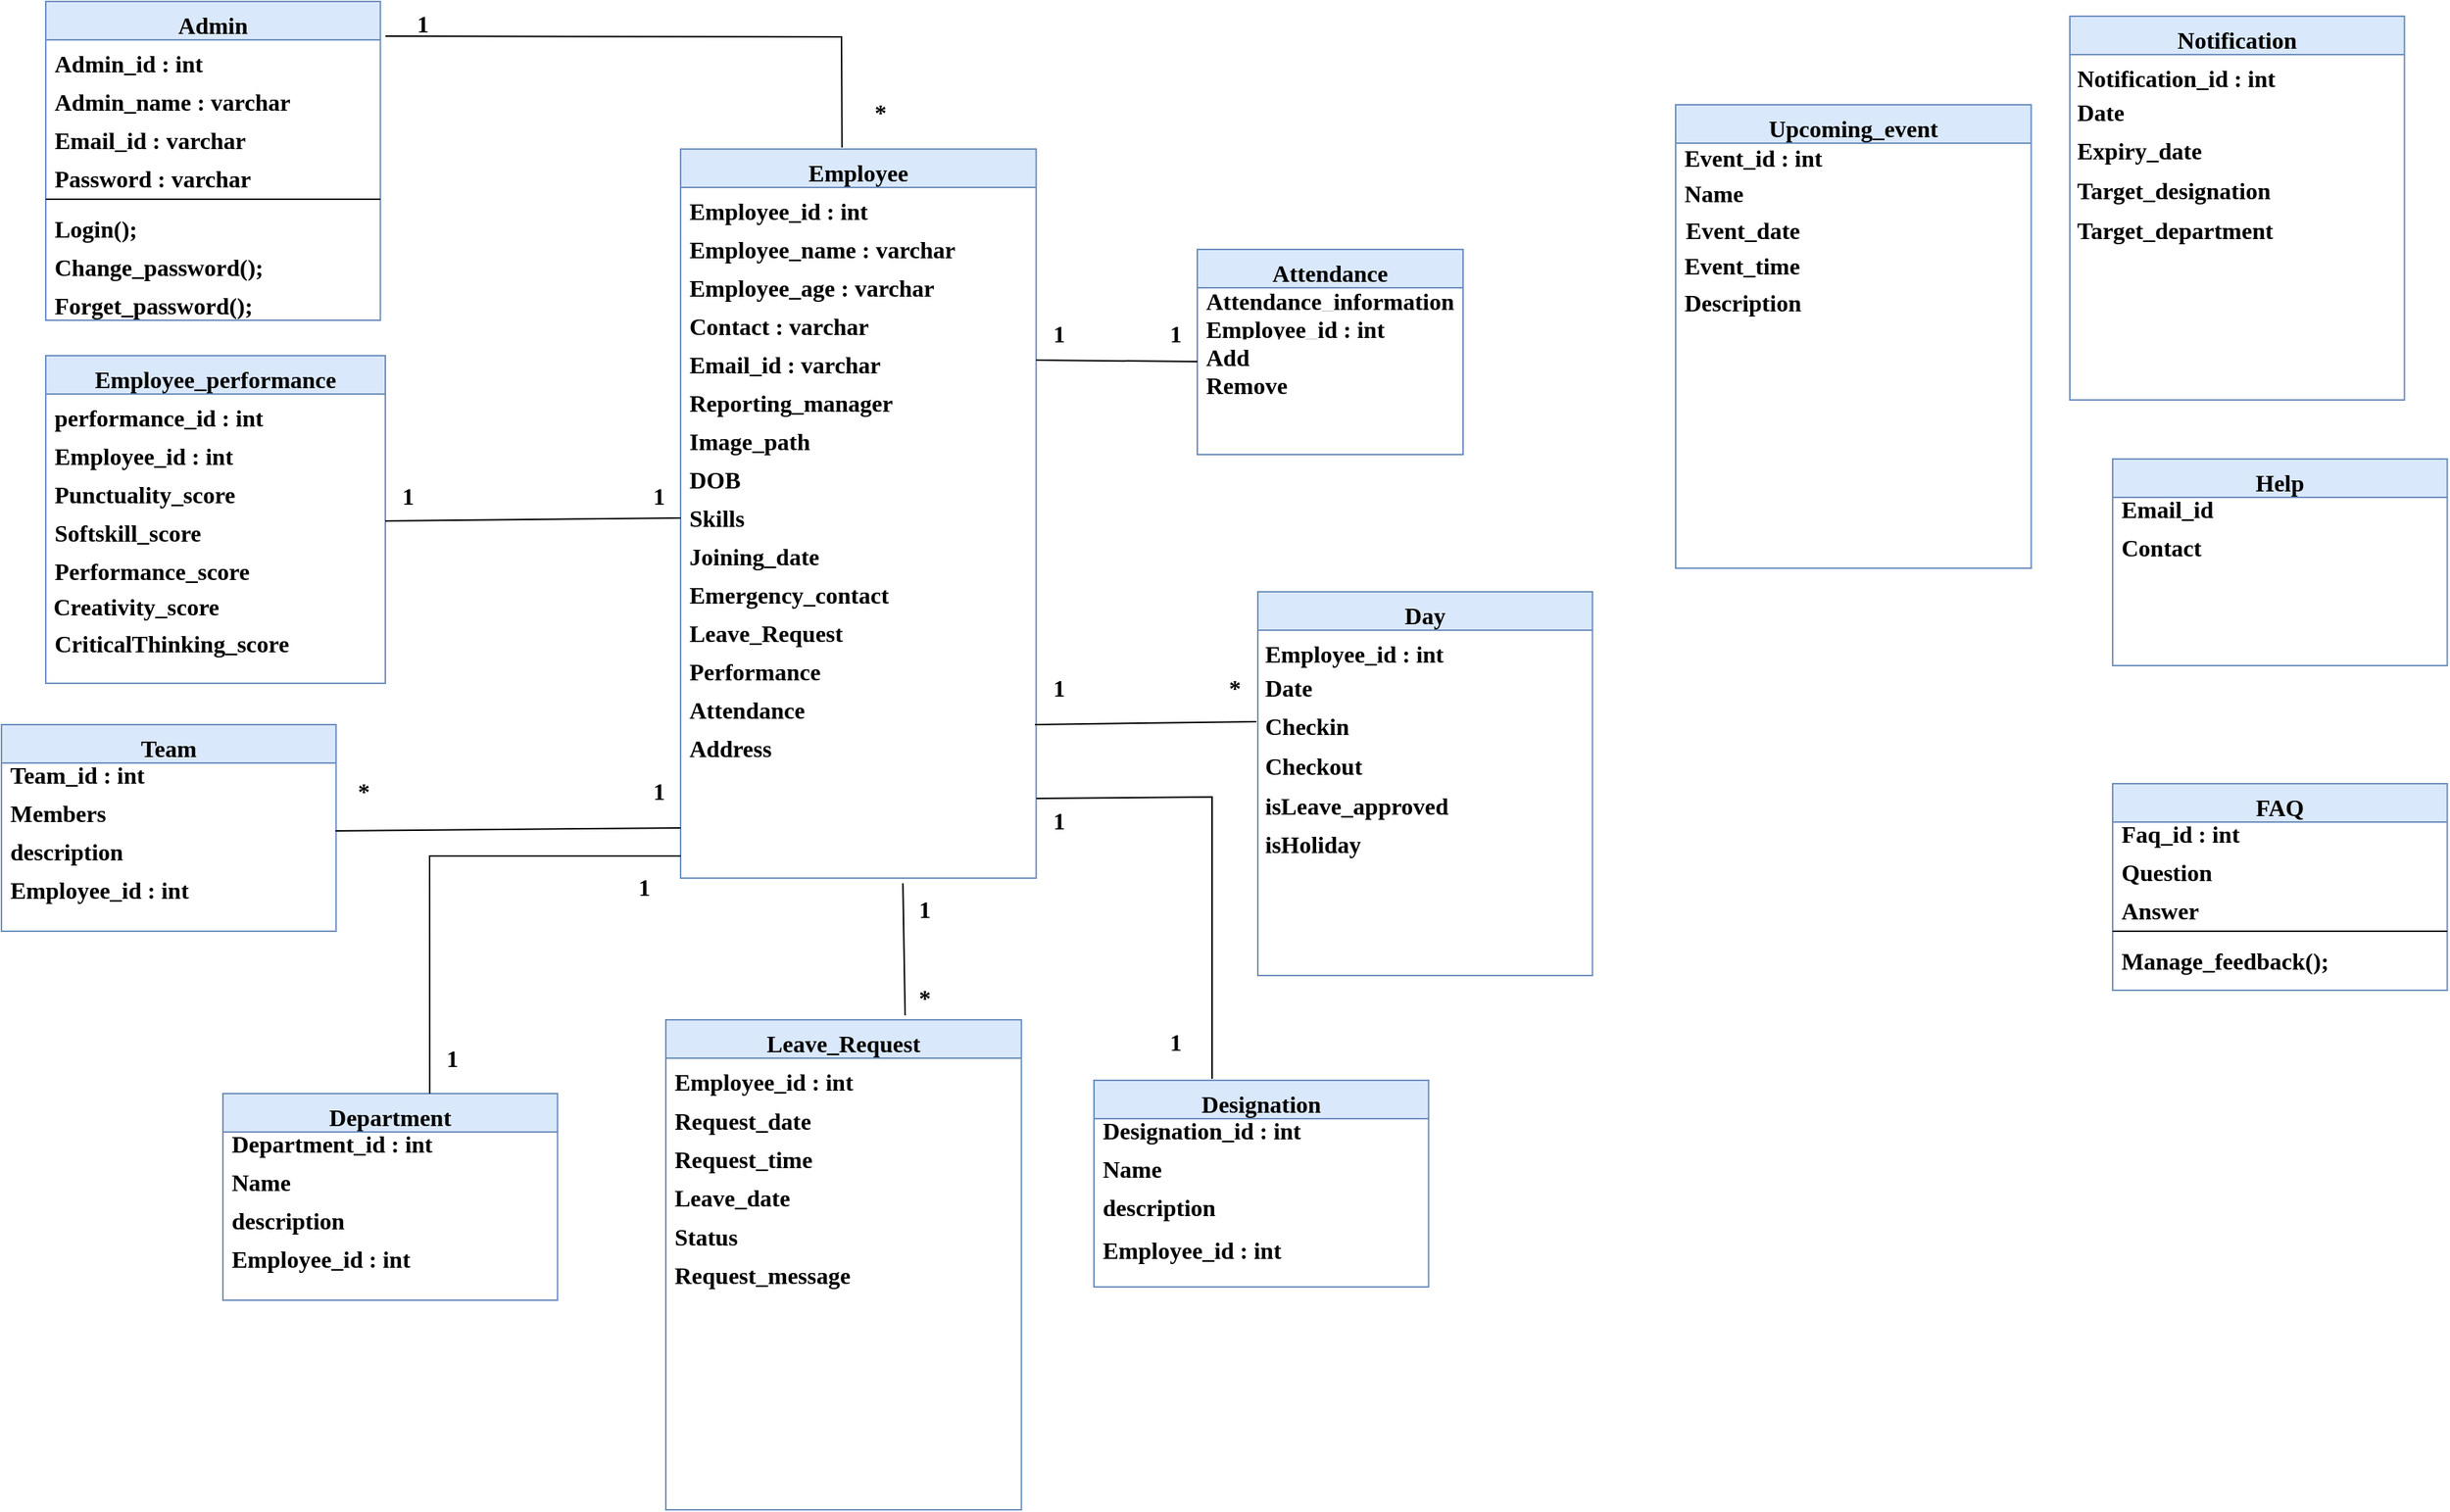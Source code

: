 <mxfile version="26.0.16">
  <diagram name="Page-1" id="6EPxanhodeDbEyQsHlKV">
    <mxGraphModel dx="743" dy="633" grid="1" gridSize="10" guides="1" tooltips="1" connect="1" arrows="1" fold="1" page="1" pageScale="1" pageWidth="850" pageHeight="1100" math="0" shadow="0">
      <root>
        <mxCell id="0" />
        <mxCell id="1" parent="0" />
        <mxCell id="t133rngRoD3qEJf_6s0R-7" value="" style="endArrow=none;html=1;rounded=0;exitX=1.015;exitY=-0.095;exitDx=0;exitDy=0;labelBackgroundColor=none;fontColor=default;fontStyle=1;fontFamily=Times New Roman;fontSize=16;exitPerimeter=0;entryX=0.454;entryY=-0.002;entryDx=0;entryDy=0;entryPerimeter=0;" edge="1" parent="1" source="t133rngRoD3qEJf_6s0R-22" target="t133rngRoD3qEJf_6s0R-9">
          <mxGeometry width="50" height="50" relative="1" as="geometry">
            <mxPoint x="1118.997" y="209.996" as="sourcePoint" />
            <mxPoint x="1400" y="70" as="targetPoint" />
            <Array as="points">
              <mxPoint x="1439" y="44" />
            </Array>
          </mxGeometry>
        </mxCell>
        <mxCell id="t133rngRoD3qEJf_6s0R-9" value="Employee" style="swimlane;fontStyle=1;align=center;verticalAlign=top;childLayout=stackLayout;horizontal=1;startSize=26;horizontalStack=0;resizeParent=1;resizeLast=0;collapsible=1;marginBottom=0;rounded=0;shadow=0;strokeWidth=1;container=0;labelBackgroundColor=none;fontFamily=Times New Roman;fontSize=16;fillColor=#dae8fc;strokeColor=#6c8ebf;" vertex="1" parent="1">
          <mxGeometry x="1329.997" y="120" width="240.833" height="494" as="geometry">
            <mxRectangle x="550" y="140" width="160" height="26" as="alternateBounds" />
          </mxGeometry>
        </mxCell>
        <mxCell id="t133rngRoD3qEJf_6s0R-52" value="Employee_id : int&#xa;&#xa;" style="text;align=left;verticalAlign=top;spacingLeft=4;spacingRight=4;overflow=hidden;rotatable=0;points=[[0,0.5],[1,0.5]];portConstraint=eastwest;container=0;labelBackgroundColor=none;fontStyle=1;fontFamily=Times New Roman;fontSize=16;" vertex="1" parent="t133rngRoD3qEJf_6s0R-9">
          <mxGeometry y="26" width="240.833" height="26" as="geometry" />
        </mxCell>
        <mxCell id="t133rngRoD3qEJf_6s0R-108" value="Employee_name : varchar" style="text;align=left;verticalAlign=top;spacingLeft=4;spacingRight=4;overflow=hidden;rotatable=0;points=[[0,0.5],[1,0.5]];portConstraint=eastwest;rounded=0;shadow=0;html=0;container=0;labelBackgroundColor=none;fontStyle=1;fontFamily=Times New Roman;fontSize=16;" vertex="1" parent="t133rngRoD3qEJf_6s0R-9">
          <mxGeometry y="52" width="240.833" height="26" as="geometry" />
        </mxCell>
        <mxCell id="t133rngRoD3qEJf_6s0R-109" value="Employee_age : varchar" style="text;align=left;verticalAlign=top;spacingLeft=4;spacingRight=4;overflow=hidden;rotatable=0;points=[[0,0.5],[1,0.5]];portConstraint=eastwest;rounded=0;shadow=0;html=0;container=0;labelBackgroundColor=none;fontStyle=1;fontFamily=Times New Roman;fontSize=16;" vertex="1" parent="t133rngRoD3qEJf_6s0R-9">
          <mxGeometry y="78" width="240.833" height="26" as="geometry" />
        </mxCell>
        <mxCell id="t133rngRoD3qEJf_6s0R-110" value="Contact : varchar" style="text;align=left;verticalAlign=top;spacingLeft=4;spacingRight=4;overflow=hidden;rotatable=0;points=[[0,0.5],[1,0.5]];portConstraint=eastwest;rounded=0;shadow=0;html=0;container=0;labelBackgroundColor=none;fontStyle=1;fontFamily=Times New Roman;fontSize=16;" vertex="1" parent="t133rngRoD3qEJf_6s0R-9">
          <mxGeometry y="104" width="240.833" height="26" as="geometry" />
        </mxCell>
        <mxCell id="t133rngRoD3qEJf_6s0R-106" value="Email_id : varchar" style="text;align=left;verticalAlign=top;spacingLeft=4;spacingRight=4;overflow=hidden;rotatable=0;points=[[0,0.5],[1,0.5]];portConstraint=eastwest;rounded=0;shadow=0;html=0;container=0;labelBackgroundColor=none;fontStyle=1;fontFamily=Times New Roman;fontSize=16;" vertex="1" parent="t133rngRoD3qEJf_6s0R-9">
          <mxGeometry y="130" width="240.833" height="26" as="geometry" />
        </mxCell>
        <mxCell id="t133rngRoD3qEJf_6s0R-114" value="Reporting_manager" style="text;align=left;verticalAlign=top;spacingLeft=4;spacingRight=4;overflow=hidden;rotatable=0;points=[[0,0.5],[1,0.5]];portConstraint=eastwest;rounded=0;shadow=0;html=0;container=0;labelBackgroundColor=none;fontStyle=1;fontFamily=Times New Roman;fontSize=16;" vertex="1" parent="t133rngRoD3qEJf_6s0R-9">
          <mxGeometry y="156" width="240.833" height="26" as="geometry" />
        </mxCell>
        <mxCell id="t133rngRoD3qEJf_6s0R-113" value="Image_path" style="text;align=left;verticalAlign=top;spacingLeft=4;spacingRight=4;overflow=hidden;rotatable=0;points=[[0,0.5],[1,0.5]];portConstraint=eastwest;rounded=0;shadow=0;html=0;container=0;labelBackgroundColor=none;fontStyle=1;fontFamily=Times New Roman;fontSize=16;" vertex="1" parent="t133rngRoD3qEJf_6s0R-9">
          <mxGeometry y="182" width="240.833" height="26" as="geometry" />
        </mxCell>
        <mxCell id="t133rngRoD3qEJf_6s0R-115" value="DOB" style="text;align=left;verticalAlign=top;spacingLeft=4;spacingRight=4;overflow=hidden;rotatable=0;points=[[0,0.5],[1,0.5]];portConstraint=eastwest;rounded=0;shadow=0;html=0;container=0;labelBackgroundColor=none;fontStyle=1;fontFamily=Times New Roman;fontSize=16;" vertex="1" parent="t133rngRoD3qEJf_6s0R-9">
          <mxGeometry y="208" width="240.833" height="26" as="geometry" />
        </mxCell>
        <mxCell id="t133rngRoD3qEJf_6s0R-118" value="Skills" style="text;align=left;verticalAlign=top;spacingLeft=4;spacingRight=4;overflow=hidden;rotatable=0;points=[[0,0.5],[1,0.5]];portConstraint=eastwest;rounded=0;shadow=0;html=0;container=0;labelBackgroundColor=none;fontStyle=1;fontFamily=Times New Roman;fontSize=16;" vertex="1" parent="t133rngRoD3qEJf_6s0R-9">
          <mxGeometry y="234" width="240.833" height="26" as="geometry" />
        </mxCell>
        <mxCell id="t133rngRoD3qEJf_6s0R-121" value="Joining_date" style="text;align=left;verticalAlign=top;spacingLeft=4;spacingRight=4;overflow=hidden;rotatable=0;points=[[0,0.5],[1,0.5]];portConstraint=eastwest;rounded=0;shadow=0;html=0;container=0;labelBackgroundColor=none;fontStyle=1;fontFamily=Times New Roman;fontSize=16;" vertex="1" parent="t133rngRoD3qEJf_6s0R-9">
          <mxGeometry y="260" width="240.833" height="26" as="geometry" />
        </mxCell>
        <mxCell id="t133rngRoD3qEJf_6s0R-120" value="Emergency_contact" style="text;align=left;verticalAlign=top;spacingLeft=4;spacingRight=4;overflow=hidden;rotatable=0;points=[[0,0.5],[1,0.5]];portConstraint=eastwest;rounded=0;shadow=0;html=0;container=0;labelBackgroundColor=none;fontStyle=1;fontFamily=Times New Roman;fontSize=16;" vertex="1" parent="t133rngRoD3qEJf_6s0R-9">
          <mxGeometry y="286" width="240.833" height="26" as="geometry" />
        </mxCell>
        <mxCell id="t133rngRoD3qEJf_6s0R-119" value="Leave_Request" style="text;align=left;verticalAlign=top;spacingLeft=4;spacingRight=4;overflow=hidden;rotatable=0;points=[[0,0.5],[1,0.5]];portConstraint=eastwest;rounded=0;shadow=0;html=0;container=0;labelBackgroundColor=none;fontStyle=1;fontFamily=Times New Roman;fontSize=16;" vertex="1" parent="t133rngRoD3qEJf_6s0R-9">
          <mxGeometry y="312" width="240.833" height="26" as="geometry" />
        </mxCell>
        <mxCell id="t133rngRoD3qEJf_6s0R-117" value="Performance" style="text;align=left;verticalAlign=top;spacingLeft=4;spacingRight=4;overflow=hidden;rotatable=0;points=[[0,0.5],[1,0.5]];portConstraint=eastwest;rounded=0;shadow=0;html=0;container=0;labelBackgroundColor=none;fontStyle=1;fontFamily=Times New Roman;fontSize=16;" vertex="1" parent="t133rngRoD3qEJf_6s0R-9">
          <mxGeometry y="338" width="240.833" height="26" as="geometry" />
        </mxCell>
        <mxCell id="t133rngRoD3qEJf_6s0R-123" value="Attendance" style="text;align=left;verticalAlign=top;spacingLeft=4;spacingRight=4;overflow=hidden;rotatable=0;points=[[0,0.5],[1,0.5]];portConstraint=eastwest;rounded=0;shadow=0;html=0;container=0;labelBackgroundColor=none;fontStyle=1;fontFamily=Times New Roman;fontSize=16;" vertex="1" parent="t133rngRoD3qEJf_6s0R-9">
          <mxGeometry y="364" width="240.833" height="26" as="geometry" />
        </mxCell>
        <mxCell id="t133rngRoD3qEJf_6s0R-124" value="Address" style="text;align=left;verticalAlign=top;spacingLeft=4;spacingRight=4;overflow=hidden;rotatable=0;points=[[0,0.5],[1,0.5]];portConstraint=eastwest;rounded=0;shadow=0;html=0;container=0;labelBackgroundColor=none;fontStyle=1;fontFamily=Times New Roman;fontSize=16;" vertex="1" parent="t133rngRoD3qEJf_6s0R-9">
          <mxGeometry y="390" width="240.833" height="26" as="geometry" />
        </mxCell>
        <mxCell id="t133rngRoD3qEJf_6s0R-63" value="" style="group" vertex="1" connectable="0" parent="1">
          <mxGeometry x="1320" y="710" width="240.83" height="332" as="geometry" />
        </mxCell>
        <mxCell id="t133rngRoD3qEJf_6s0R-64" value="Leave_Request" style="swimlane;fontStyle=1;align=center;verticalAlign=top;childLayout=stackLayout;horizontal=1;startSize=26;horizontalStack=0;resizeParent=1;resizeLast=0;collapsible=1;marginBottom=0;rounded=0;shadow=0;strokeWidth=1;labelBackgroundColor=none;fontFamily=Times New Roman;container=0;fontSize=16;fillColor=#dae8fc;strokeColor=#6c8ebf;" vertex="1" parent="t133rngRoD3qEJf_6s0R-63">
          <mxGeometry x="0.003" width="240.827" height="332" as="geometry">
            <mxRectangle x="550" y="140" width="160" height="26" as="alternateBounds" />
          </mxGeometry>
        </mxCell>
        <mxCell id="t133rngRoD3qEJf_6s0R-66" value="" style="group" vertex="1" connectable="0" parent="t133rngRoD3qEJf_6s0R-63">
          <mxGeometry y="26.158" width="240.83" height="273.648" as="geometry" />
        </mxCell>
        <mxCell id="t133rngRoD3qEJf_6s0R-67" value="Employee_id : int&#xa;&#xa;" style="text;align=left;verticalAlign=top;spacingLeft=4;spacingRight=4;overflow=hidden;rotatable=0;points=[[0,0.5],[1,0.5]];portConstraint=eastwest;labelBackgroundColor=none;fontStyle=1;fontFamily=Times New Roman;container=0;fontSize=16;" vertex="1" parent="t133rngRoD3qEJf_6s0R-66">
          <mxGeometry width="240.83" height="26.158" as="geometry" />
        </mxCell>
        <mxCell id="t133rngRoD3qEJf_6s0R-68" value="Request_date" style="text;align=left;verticalAlign=top;spacingLeft=4;spacingRight=4;overflow=hidden;rotatable=0;points=[[0,0.5],[1,0.5]];portConstraint=eastwest;rounded=0;shadow=0;html=0;labelBackgroundColor=none;fontStyle=1;fontFamily=Times New Roman;container=0;fontSize=16;" vertex="1" parent="t133rngRoD3qEJf_6s0R-66">
          <mxGeometry y="26.158" width="240.83" height="26.158" as="geometry" />
        </mxCell>
        <mxCell id="t133rngRoD3qEJf_6s0R-69" value="Request_time" style="text;align=left;verticalAlign=top;spacingLeft=4;spacingRight=4;overflow=hidden;rotatable=0;points=[[0,0.5],[1,0.5]];portConstraint=eastwest;rounded=0;shadow=0;html=0;labelBackgroundColor=none;fontStyle=1;fontFamily=Times New Roman;container=0;fontSize=16;" vertex="1" parent="t133rngRoD3qEJf_6s0R-66">
          <mxGeometry y="52.315" width="240.83" height="26.158" as="geometry" />
        </mxCell>
        <mxCell id="t133rngRoD3qEJf_6s0R-70" value="Leave_date" style="text;align=left;verticalAlign=top;spacingLeft=4;spacingRight=4;overflow=hidden;rotatable=0;points=[[0,0.5],[1,0.5]];portConstraint=eastwest;rounded=0;shadow=0;html=0;labelBackgroundColor=none;fontStyle=1;fontFamily=Times New Roman;container=0;fontSize=16;" vertex="1" parent="t133rngRoD3qEJf_6s0R-66">
          <mxGeometry y="78.473" width="240.83" height="26.158" as="geometry" />
        </mxCell>
        <mxCell id="t133rngRoD3qEJf_6s0R-71" value="Status" style="text;align=left;verticalAlign=top;spacingLeft=4;spacingRight=4;overflow=hidden;rotatable=0;points=[[0,0.5],[1,0.5]];portConstraint=eastwest;rounded=0;shadow=0;html=0;labelBackgroundColor=none;fontStyle=1;fontFamily=Times New Roman;container=0;fontSize=16;" vertex="1" parent="t133rngRoD3qEJf_6s0R-66">
          <mxGeometry y="104.63" width="240.83" height="26.158" as="geometry" />
        </mxCell>
        <mxCell id="t133rngRoD3qEJf_6s0R-73" value="Request_message" style="text;align=left;verticalAlign=top;spacingLeft=4;spacingRight=4;overflow=hidden;rotatable=0;points=[[0,0.5],[1,0.5]];portConstraint=eastwest;rounded=0;shadow=0;html=0;labelBackgroundColor=none;fontStyle=1;fontFamily=Times New Roman;container=0;fontSize=16;" vertex="1" parent="t133rngRoD3qEJf_6s0R-66">
          <mxGeometry y="130.783" width="240.83" height="26.158" as="geometry" />
        </mxCell>
        <mxCell id="t133rngRoD3qEJf_6s0R-78" value="" style="group" vertex="1" connectable="0" parent="1">
          <mxGeometry x="1680" y="188" width="180" height="139" as="geometry" />
        </mxCell>
        <mxCell id="t133rngRoD3qEJf_6s0R-79" value="Attendance" style="swimlane;fontStyle=1;align=center;verticalAlign=top;childLayout=stackLayout;horizontal=1;startSize=26;horizontalStack=0;resizeParent=1;resizeLast=0;collapsible=1;marginBottom=0;rounded=0;shadow=0;strokeWidth=1;container=0;labelBackgroundColor=none;fontFamily=Times New Roman;fontSize=16;fillColor=#dae8fc;strokeColor=#6c8ebf;" vertex="1" parent="t133rngRoD3qEJf_6s0R-78">
          <mxGeometry width="180.0" height="139" as="geometry">
            <mxRectangle x="550" y="140" width="160" height="26" as="alternateBounds" />
          </mxGeometry>
        </mxCell>
        <mxCell id="t133rngRoD3qEJf_6s0R-80" value="Attendance_information" style="text;align=left;verticalAlign=top;spacingLeft=4;spacingRight=4;overflow=hidden;rotatable=0;points=[[0,0.5],[1,0.5]];portConstraint=eastwest;container=0;labelBackgroundColor=none;fontStyle=1;fontFamily=Times New Roman;fontSize=16;" vertex="1" parent="t133rngRoD3qEJf_6s0R-78">
          <mxGeometry y="19.021" width="180.0" height="19.021" as="geometry" />
        </mxCell>
        <mxCell id="t133rngRoD3qEJf_6s0R-81" value="Employee_id : int&#xa;&#xa;" style="text;align=left;verticalAlign=top;spacingLeft=4;spacingRight=4;overflow=hidden;rotatable=0;points=[[0,0.5],[1,0.5]];portConstraint=eastwest;rounded=0;shadow=0;html=0;container=0;labelBackgroundColor=none;fontStyle=1;fontFamily=Times New Roman;fontSize=16;" vertex="1" parent="t133rngRoD3qEJf_6s0R-78">
          <mxGeometry y="38.042" width="180.0" height="19.021" as="geometry" />
        </mxCell>
        <mxCell id="t133rngRoD3qEJf_6s0R-82" value="Add" style="text;align=left;verticalAlign=top;spacingLeft=4;spacingRight=4;overflow=hidden;rotatable=0;points=[[0,0.5],[1,0.5]];portConstraint=eastwest;rounded=0;shadow=0;html=0;container=0;labelBackgroundColor=none;fontStyle=1;fontFamily=Times New Roman;fontSize=16;" vertex="1" parent="t133rngRoD3qEJf_6s0R-78">
          <mxGeometry y="57.063" width="180.0" height="19.021" as="geometry" />
        </mxCell>
        <mxCell id="t133rngRoD3qEJf_6s0R-83" value="Remove" style="text;align=left;verticalAlign=top;spacingLeft=4;spacingRight=4;overflow=hidden;rotatable=0;points=[[0,0.5],[1,0.5]];portConstraint=eastwest;rounded=0;shadow=0;html=0;container=0;labelBackgroundColor=none;fontStyle=1;fontFamily=Times New Roman;fontSize=16;" vertex="1" parent="t133rngRoD3qEJf_6s0R-78">
          <mxGeometry y="76.084" width="180.0" height="19.021" as="geometry" />
        </mxCell>
        <mxCell id="t133rngRoD3qEJf_6s0R-87" value="" style="group" vertex="1" connectable="0" parent="1">
          <mxGeometry x="870" y="510" width="236.667" height="140" as="geometry" />
        </mxCell>
        <mxCell id="t133rngRoD3qEJf_6s0R-88" value="Team" style="swimlane;fontStyle=1;align=center;verticalAlign=top;childLayout=stackLayout;horizontal=1;startSize=26;horizontalStack=0;resizeParent=1;resizeLast=0;collapsible=1;marginBottom=0;rounded=0;shadow=0;strokeWidth=1;container=0;labelBackgroundColor=none;fontFamily=Times New Roman;fontSize=16;fillColor=#dae8fc;strokeColor=#6c8ebf;" vertex="1" parent="t133rngRoD3qEJf_6s0R-87">
          <mxGeometry width="226.667" height="140" as="geometry">
            <mxRectangle x="550" y="140" width="160" height="26" as="alternateBounds" />
          </mxGeometry>
        </mxCell>
        <mxCell id="t133rngRoD3qEJf_6s0R-89" value="" style="group" vertex="1" connectable="0" parent="t133rngRoD3qEJf_6s0R-87">
          <mxGeometry y="18" width="236.667" height="112" as="geometry" />
        </mxCell>
        <mxCell id="t133rngRoD3qEJf_6s0R-90" value="Team_id : int" style="text;align=left;verticalAlign=top;spacingLeft=4;spacingRight=4;overflow=hidden;rotatable=0;points=[[0,0.5],[1,0.5]];portConstraint=eastwest;container=0;labelBackgroundColor=none;fontStyle=1;fontFamily=Times New Roman;fontSize=16;" vertex="1" parent="t133rngRoD3qEJf_6s0R-89">
          <mxGeometry width="226.667" height="26" as="geometry" />
        </mxCell>
        <mxCell id="t133rngRoD3qEJf_6s0R-91" value="" style="group" vertex="1" connectable="0" parent="t133rngRoD3qEJf_6s0R-89">
          <mxGeometry y="26" width="236.667" height="86" as="geometry" />
        </mxCell>
        <mxCell id="t133rngRoD3qEJf_6s0R-92" value="Members" style="text;align=left;verticalAlign=top;spacingLeft=4;spacingRight=4;overflow=hidden;rotatable=0;points=[[0,0.5],[1,0.5]];portConstraint=eastwest;rounded=0;shadow=0;html=0;container=0;labelBackgroundColor=none;fontStyle=1;fontFamily=Times New Roman;fontSize=16;" vertex="1" parent="t133rngRoD3qEJf_6s0R-91">
          <mxGeometry width="226.667" height="26" as="geometry" />
        </mxCell>
        <mxCell id="t133rngRoD3qEJf_6s0R-93" value="description" style="text;align=left;verticalAlign=top;spacingLeft=4;spacingRight=4;overflow=hidden;rotatable=0;points=[[0,0.5],[1,0.5]];portConstraint=eastwest;rounded=0;shadow=0;html=0;container=0;labelBackgroundColor=none;fontStyle=1;fontFamily=Times New Roman;fontSize=16;" vertex="1" parent="t133rngRoD3qEJf_6s0R-91">
          <mxGeometry y="26" width="226.667" height="26" as="geometry" />
        </mxCell>
        <mxCell id="t133rngRoD3qEJf_6s0R-203" value="Employee_id : int" style="text;align=left;verticalAlign=top;spacingLeft=4;spacingRight=4;overflow=hidden;rotatable=0;points=[[0,0.5],[1,0.5]];portConstraint=eastwest;container=0;labelBackgroundColor=none;fontStyle=1;fontFamily=Times New Roman;fontSize=16;" vertex="1" parent="t133rngRoD3qEJf_6s0R-91">
          <mxGeometry y="52" width="226.667" height="26" as="geometry" />
        </mxCell>
        <mxCell id="t133rngRoD3qEJf_6s0R-125" value="" style="group;fontStyle=1" vertex="1" connectable="0" parent="1">
          <mxGeometry x="1719.997" y="420" width="227.667" height="260" as="geometry" />
        </mxCell>
        <mxCell id="t133rngRoD3qEJf_6s0R-3" value="Day" style="swimlane;fontStyle=1;align=center;verticalAlign=top;childLayout=stackLayout;horizontal=1;startSize=26;horizontalStack=0;resizeParent=1;resizeLast=0;collapsible=1;marginBottom=0;rounded=0;shadow=0;strokeWidth=1;container=0;labelBackgroundColor=none;fontFamily=Times New Roman;fontSize=16;fillColor=#dae8fc;strokeColor=#6c8ebf;" vertex="1" parent="t133rngRoD3qEJf_6s0R-125">
          <mxGeometry x="1" width="226.667" height="260" as="geometry">
            <mxRectangle x="550" y="140" width="160" height="26" as="alternateBounds" />
          </mxGeometry>
        </mxCell>
        <mxCell id="t133rngRoD3qEJf_6s0R-30" value="Employee_id : int&#xa;&#xa;" style="text;align=left;verticalAlign=top;spacingLeft=4;spacingRight=4;overflow=hidden;rotatable=0;points=[[0,0.5],[1,0.5]];portConstraint=eastwest;container=0;labelBackgroundColor=none;fontStyle=1;fontFamily=Times New Roman;fontSize=16;" vertex="1" parent="t133rngRoD3qEJf_6s0R-125">
          <mxGeometry y="26" width="226.667" height="26" as="geometry" />
        </mxCell>
        <mxCell id="t133rngRoD3qEJf_6s0R-31" value="isHoliday" style="text;align=left;verticalAlign=top;spacingLeft=4;spacingRight=4;overflow=hidden;rotatable=0;points=[[0,0.5],[1,0.5]];portConstraint=eastwest;rounded=0;shadow=0;html=0;container=0;labelBackgroundColor=none;fontStyle=1;fontFamily=Times New Roman;fontSize=16;" vertex="1" parent="t133rngRoD3qEJf_6s0R-125">
          <mxGeometry y="155" width="226.667" height="26" as="geometry" />
        </mxCell>
        <mxCell id="t133rngRoD3qEJf_6s0R-32" value="Date" style="text;align=left;verticalAlign=top;spacingLeft=4;spacingRight=4;overflow=hidden;rotatable=0;points=[[0,0.5],[1,0.5]];portConstraint=eastwest;rounded=0;shadow=0;html=0;container=0;labelBackgroundColor=none;fontStyle=1;fontFamily=Times New Roman;fontSize=16;" vertex="1" parent="t133rngRoD3qEJf_6s0R-125">
          <mxGeometry y="49" width="226.667" height="26" as="geometry" />
        </mxCell>
        <mxCell id="t133rngRoD3qEJf_6s0R-33" value="Checkin" style="text;align=left;verticalAlign=top;spacingLeft=4;spacingRight=4;overflow=hidden;rotatable=0;points=[[0,0.5],[1,0.5]];portConstraint=eastwest;rounded=0;shadow=0;html=0;container=0;labelBackgroundColor=none;fontStyle=1;fontFamily=Times New Roman;fontSize=16;" vertex="1" parent="t133rngRoD3qEJf_6s0R-125">
          <mxGeometry y="75" width="226.667" height="26" as="geometry" />
        </mxCell>
        <mxCell id="t133rngRoD3qEJf_6s0R-34" value="isLeave_approved" style="text;align=left;verticalAlign=top;spacingLeft=4;spacingRight=4;overflow=hidden;rotatable=0;points=[[0,0.5],[1,0.5]];portConstraint=eastwest;rounded=0;shadow=0;html=0;container=0;labelBackgroundColor=none;fontStyle=1;fontFamily=Times New Roman;fontSize=16;" vertex="1" parent="t133rngRoD3qEJf_6s0R-125">
          <mxGeometry y="129" width="226.667" height="26" as="geometry" />
        </mxCell>
        <mxCell id="t133rngRoD3qEJf_6s0R-35" value="Checkout" style="text;align=left;verticalAlign=top;spacingLeft=4;spacingRight=4;overflow=hidden;rotatable=0;points=[[0,0.5],[1,0.5]];portConstraint=eastwest;rounded=0;shadow=0;html=0;container=0;labelBackgroundColor=none;fontStyle=1;fontFamily=Times New Roman;fontSize=16;" vertex="1" parent="t133rngRoD3qEJf_6s0R-125">
          <mxGeometry y="102" width="226.667" height="26" as="geometry" />
        </mxCell>
        <mxCell id="t133rngRoD3qEJf_6s0R-126" value="" style="group" vertex="1" connectable="0" parent="1">
          <mxGeometry x="2269.997" y="30" width="227.667" height="260" as="geometry" />
        </mxCell>
        <mxCell id="t133rngRoD3qEJf_6s0R-127" value="Notification" style="swimlane;fontStyle=1;align=center;verticalAlign=top;childLayout=stackLayout;horizontal=1;startSize=26;horizontalStack=0;resizeParent=1;resizeLast=0;collapsible=1;marginBottom=0;rounded=0;shadow=0;strokeWidth=1;container=0;labelBackgroundColor=none;fontFamily=Times New Roman;fontSize=16;fillColor=#dae8fc;strokeColor=#6c8ebf;" vertex="1" parent="t133rngRoD3qEJf_6s0R-126">
          <mxGeometry x="1" width="226.667" height="260" as="geometry">
            <mxRectangle x="550" y="140" width="160" height="26" as="alternateBounds" />
          </mxGeometry>
        </mxCell>
        <mxCell id="t133rngRoD3qEJf_6s0R-128" value="Notification_id : int&#xa;&#xa;" style="text;align=left;verticalAlign=top;spacingLeft=4;spacingRight=4;overflow=hidden;rotatable=0;points=[[0,0.5],[1,0.5]];portConstraint=eastwest;container=0;labelBackgroundColor=none;fontStyle=1;fontFamily=Times New Roman;fontSize=16;" vertex="1" parent="t133rngRoD3qEJf_6s0R-126">
          <mxGeometry y="26" width="226.667" height="26" as="geometry" />
        </mxCell>
        <mxCell id="t133rngRoD3qEJf_6s0R-130" value="Date" style="text;align=left;verticalAlign=top;spacingLeft=4;spacingRight=4;overflow=hidden;rotatable=0;points=[[0,0.5],[1,0.5]];portConstraint=eastwest;rounded=0;shadow=0;html=0;container=0;labelBackgroundColor=none;fontStyle=1;fontFamily=Times New Roman;fontSize=16;" vertex="1" parent="t133rngRoD3qEJf_6s0R-126">
          <mxGeometry y="49" width="226.667" height="26" as="geometry" />
        </mxCell>
        <mxCell id="t133rngRoD3qEJf_6s0R-131" value="Expiry_date" style="text;align=left;verticalAlign=top;spacingLeft=4;spacingRight=4;overflow=hidden;rotatable=0;points=[[0,0.5],[1,0.5]];portConstraint=eastwest;rounded=0;shadow=0;html=0;container=0;labelBackgroundColor=none;fontStyle=1;fontFamily=Times New Roman;fontSize=16;" vertex="1" parent="t133rngRoD3qEJf_6s0R-126">
          <mxGeometry y="75" width="226.667" height="26" as="geometry" />
        </mxCell>
        <mxCell id="t133rngRoD3qEJf_6s0R-132" value="Target_department" style="text;align=left;verticalAlign=top;spacingLeft=4;spacingRight=4;overflow=hidden;rotatable=0;points=[[0,0.5],[1,0.5]];portConstraint=eastwest;rounded=0;shadow=0;html=0;container=0;labelBackgroundColor=none;fontStyle=1;fontFamily=Times New Roman;fontSize=16;" vertex="1" parent="t133rngRoD3qEJf_6s0R-126">
          <mxGeometry y="129" width="226.667" height="26" as="geometry" />
        </mxCell>
        <mxCell id="t133rngRoD3qEJf_6s0R-133" value="Target_designation" style="text;align=left;verticalAlign=top;spacingLeft=4;spacingRight=4;overflow=hidden;rotatable=0;points=[[0,0.5],[1,0.5]];portConstraint=eastwest;rounded=0;shadow=0;html=0;container=0;labelBackgroundColor=none;fontStyle=1;fontFamily=Times New Roman;fontSize=16;" vertex="1" parent="t133rngRoD3qEJf_6s0R-126">
          <mxGeometry y="102" width="226.667" height="26" as="geometry" />
        </mxCell>
        <mxCell id="t133rngRoD3qEJf_6s0R-134" value="" style="group" vertex="1" connectable="0" parent="1">
          <mxGeometry x="900" y="20" width="250.333" height="216" as="geometry" />
        </mxCell>
        <mxCell id="t133rngRoD3qEJf_6s0R-2" value="Admin" style="swimlane;fontStyle=1;align=center;verticalAlign=top;childLayout=stackLayout;horizontal=1;startSize=26;horizontalStack=0;resizeParent=1;resizeLast=0;collapsible=1;marginBottom=0;rounded=0;shadow=0;strokeWidth=1;container=0;labelBackgroundColor=none;fontFamily=Times New Roman;fontSize=16;fillColor=#dae8fc;strokeColor=#6c8ebf;" vertex="1" parent="t133rngRoD3qEJf_6s0R-134">
          <mxGeometry width="226.667" height="216" as="geometry">
            <mxRectangle x="230" y="140" width="160" height="26" as="alternateBounds" />
          </mxGeometry>
        </mxCell>
        <mxCell id="t133rngRoD3qEJf_6s0R-15" value="&lt;font style=&quot;font-size: 16px;&quot;&gt;1&lt;/font&gt;" style="text;html=1;align=center;verticalAlign=middle;resizable=0;points=[];autosize=1;strokeColor=none;fillColor=none;container=0;labelBackgroundColor=none;fontStyle=1;fontFamily=Times New Roman;fontSize=16;" vertex="1" parent="t133rngRoD3qEJf_6s0R-134">
          <mxGeometry x="240.003" width="30" height="30" as="geometry" />
        </mxCell>
        <mxCell id="t133rngRoD3qEJf_6s0R-22" value="Admin_id : int " style="text;align=left;verticalAlign=top;spacingLeft=4;spacingRight=4;overflow=hidden;rotatable=0;points=[[0,0.5],[1,0.5]];portConstraint=eastwest;container=0;labelBackgroundColor=none;fontStyle=1;fontFamily=Times New Roman;fontSize=16;" vertex="1" parent="t133rngRoD3qEJf_6s0R-134">
          <mxGeometry y="26" width="226.667" height="26" as="geometry" />
        </mxCell>
        <mxCell id="t133rngRoD3qEJf_6s0R-23" value="Admin_name : varchar" style="text;align=left;verticalAlign=top;spacingLeft=4;spacingRight=4;overflow=hidden;rotatable=0;points=[[0,0.5],[1,0.5]];portConstraint=eastwest;rounded=0;shadow=0;html=0;container=0;labelBackgroundColor=none;fontStyle=1;fontFamily=Times New Roman;fontSize=16;" vertex="1" parent="t133rngRoD3qEJf_6s0R-134">
          <mxGeometry y="52" width="226.667" height="26" as="geometry" />
        </mxCell>
        <mxCell id="t133rngRoD3qEJf_6s0R-24" value="Email_id : varchar" style="text;align=left;verticalAlign=top;spacingLeft=4;spacingRight=4;overflow=hidden;rotatable=0;points=[[0,0.5],[1,0.5]];portConstraint=eastwest;rounded=0;shadow=0;html=0;container=0;labelBackgroundColor=none;fontStyle=1;fontFamily=Times New Roman;fontSize=16;" vertex="1" parent="t133rngRoD3qEJf_6s0R-134">
          <mxGeometry y="78" width="226.667" height="26" as="geometry" />
        </mxCell>
        <mxCell id="t133rngRoD3qEJf_6s0R-25" value="Password : varchar" style="text;align=left;verticalAlign=top;spacingLeft=4;spacingRight=4;overflow=hidden;rotatable=0;points=[[0,0.5],[1,0.5]];portConstraint=eastwest;container=0;labelBackgroundColor=none;fontStyle=1;fontFamily=Times New Roman;fontSize=16;" vertex="1" parent="t133rngRoD3qEJf_6s0R-134">
          <mxGeometry y="104" width="226.667" height="26" as="geometry" />
        </mxCell>
        <mxCell id="t133rngRoD3qEJf_6s0R-26" value="" style="line;html=1;strokeWidth=1;align=left;verticalAlign=middle;spacingTop=-1;spacingLeft=3;spacingRight=3;rotatable=0;labelPosition=right;points=[];portConstraint=eastwest;container=0;labelBackgroundColor=none;fontStyle=1;fontFamily=Times New Roman;fontSize=16;" vertex="1" parent="t133rngRoD3qEJf_6s0R-134">
          <mxGeometry y="130" width="226.667" height="8" as="geometry" />
        </mxCell>
        <mxCell id="t133rngRoD3qEJf_6s0R-27" value="Login();" style="text;align=left;verticalAlign=top;spacingLeft=4;spacingRight=4;overflow=hidden;rotatable=0;points=[[0,0.5],[1,0.5]];portConstraint=eastwest;container=0;labelBackgroundColor=none;fontStyle=1;fontFamily=Times New Roman;fontSize=16;" vertex="1" parent="t133rngRoD3qEJf_6s0R-134">
          <mxGeometry y="138" width="226.667" height="26" as="geometry" />
        </mxCell>
        <mxCell id="t133rngRoD3qEJf_6s0R-28" value="Change_password();" style="text;align=left;verticalAlign=top;spacingLeft=4;spacingRight=4;overflow=hidden;rotatable=0;points=[[0,0.5],[1,0.5]];portConstraint=eastwest;container=0;labelBackgroundColor=none;fontStyle=1;fontFamily=Times New Roman;fontSize=16;" vertex="1" parent="t133rngRoD3qEJf_6s0R-134">
          <mxGeometry y="164" width="226.667" height="26" as="geometry" />
        </mxCell>
        <mxCell id="t133rngRoD3qEJf_6s0R-29" value="Forget_password();" style="text;align=left;verticalAlign=top;spacingLeft=4;spacingRight=4;overflow=hidden;rotatable=0;points=[[0,0.5],[1,0.5]];portConstraint=eastwest;container=0;labelBackgroundColor=none;fontStyle=1;fontFamily=Times New Roman;fontSize=16;" vertex="1" parent="t133rngRoD3qEJf_6s0R-134">
          <mxGeometry y="190" width="226.667" height="26" as="geometry" />
        </mxCell>
        <mxCell id="t133rngRoD3qEJf_6s0R-135" value="" style="group" vertex="1" connectable="0" parent="1">
          <mxGeometry x="1020" y="760" width="246.667" height="140" as="geometry" />
        </mxCell>
        <mxCell id="t133rngRoD3qEJf_6s0R-136" value="Department" style="swimlane;fontStyle=1;align=center;verticalAlign=top;childLayout=stackLayout;horizontal=1;startSize=26;horizontalStack=0;resizeParent=1;resizeLast=0;collapsible=1;marginBottom=0;rounded=0;shadow=0;strokeWidth=1;container=0;labelBackgroundColor=none;fontFamily=Times New Roman;fontSize=16;fillColor=#dae8fc;strokeColor=#6c8ebf;" vertex="1" parent="t133rngRoD3qEJf_6s0R-135">
          <mxGeometry width="226.667" height="140" as="geometry">
            <mxRectangle x="550" y="140" width="160" height="26" as="alternateBounds" />
          </mxGeometry>
        </mxCell>
        <mxCell id="t133rngRoD3qEJf_6s0R-137" value="" style="group" vertex="1" connectable="0" parent="t133rngRoD3qEJf_6s0R-135">
          <mxGeometry y="18" width="246.667" height="112" as="geometry" />
        </mxCell>
        <mxCell id="t133rngRoD3qEJf_6s0R-138" value="Department_id : int" style="text;align=left;verticalAlign=top;spacingLeft=4;spacingRight=4;overflow=hidden;rotatable=0;points=[[0,0.5],[1,0.5]];portConstraint=eastwest;container=0;labelBackgroundColor=none;fontStyle=1;fontFamily=Times New Roman;fontSize=16;" vertex="1" parent="t133rngRoD3qEJf_6s0R-137">
          <mxGeometry width="226.667" height="26" as="geometry" />
        </mxCell>
        <mxCell id="t133rngRoD3qEJf_6s0R-139" value="" style="group" vertex="1" connectable="0" parent="t133rngRoD3qEJf_6s0R-137">
          <mxGeometry y="26" width="246.667" height="86" as="geometry" />
        </mxCell>
        <mxCell id="t133rngRoD3qEJf_6s0R-140" value="Name" style="text;align=left;verticalAlign=top;spacingLeft=4;spacingRight=4;overflow=hidden;rotatable=0;points=[[0,0.5],[1,0.5]];portConstraint=eastwest;rounded=0;shadow=0;html=0;container=0;labelBackgroundColor=none;fontStyle=1;fontFamily=Times New Roman;fontSize=16;" vertex="1" parent="t133rngRoD3qEJf_6s0R-139">
          <mxGeometry width="226.667" height="26" as="geometry" />
        </mxCell>
        <mxCell id="t133rngRoD3qEJf_6s0R-141" value="description" style="text;align=left;verticalAlign=top;spacingLeft=4;spacingRight=4;overflow=hidden;rotatable=0;points=[[0,0.5],[1,0.5]];portConstraint=eastwest;rounded=0;shadow=0;html=0;container=0;labelBackgroundColor=none;fontStyle=1;fontFamily=Times New Roman;fontSize=16;" vertex="1" parent="t133rngRoD3qEJf_6s0R-139">
          <mxGeometry y="26" width="226.667" height="26" as="geometry" />
        </mxCell>
        <mxCell id="t133rngRoD3qEJf_6s0R-204" value="Employee_id : int" style="text;align=left;verticalAlign=top;spacingLeft=4;spacingRight=4;overflow=hidden;rotatable=0;points=[[0,0.5],[1,0.5]];portConstraint=eastwest;container=0;labelBackgroundColor=none;fontStyle=1;fontFamily=Times New Roman;fontSize=16;" vertex="1" parent="t133rngRoD3qEJf_6s0R-139">
          <mxGeometry y="52" width="226.667" height="26" as="geometry" />
        </mxCell>
        <mxCell id="t133rngRoD3qEJf_6s0R-144" value="" style="group" vertex="1" connectable="0" parent="1">
          <mxGeometry x="1610" y="751" width="226.667" height="140" as="geometry" />
        </mxCell>
        <mxCell id="t133rngRoD3qEJf_6s0R-145" value="Designation" style="swimlane;fontStyle=1;align=center;verticalAlign=top;childLayout=stackLayout;horizontal=1;startSize=26;horizontalStack=0;resizeParent=1;resizeLast=0;collapsible=1;marginBottom=0;rounded=0;shadow=0;strokeWidth=1;container=0;labelBackgroundColor=none;fontFamily=Times New Roman;fontSize=16;fillColor=#dae8fc;strokeColor=#6c8ebf;" vertex="1" parent="t133rngRoD3qEJf_6s0R-144">
          <mxGeometry width="226.667" height="140" as="geometry">
            <mxRectangle x="550" y="140" width="160" height="26" as="alternateBounds" />
          </mxGeometry>
        </mxCell>
        <mxCell id="t133rngRoD3qEJf_6s0R-146" value="" style="group" vertex="1" connectable="0" parent="t133rngRoD3qEJf_6s0R-144">
          <mxGeometry y="18" width="226.667" height="112" as="geometry" />
        </mxCell>
        <mxCell id="t133rngRoD3qEJf_6s0R-147" value="Designation_id : int" style="text;align=left;verticalAlign=top;spacingLeft=4;spacingRight=4;overflow=hidden;rotatable=0;points=[[0,0.5],[1,0.5]];portConstraint=eastwest;container=0;labelBackgroundColor=none;fontStyle=1;fontFamily=Times New Roman;fontSize=16;" vertex="1" parent="t133rngRoD3qEJf_6s0R-146">
          <mxGeometry width="226.667" height="26" as="geometry" />
        </mxCell>
        <mxCell id="t133rngRoD3qEJf_6s0R-148" value="" style="group" vertex="1" connectable="0" parent="t133rngRoD3qEJf_6s0R-146">
          <mxGeometry y="26" width="226.667" height="86" as="geometry" />
        </mxCell>
        <mxCell id="t133rngRoD3qEJf_6s0R-149" value="Name" style="text;align=left;verticalAlign=top;spacingLeft=4;spacingRight=4;overflow=hidden;rotatable=0;points=[[0,0.5],[1,0.5]];portConstraint=eastwest;rounded=0;shadow=0;html=0;container=0;labelBackgroundColor=none;fontStyle=1;fontFamily=Times New Roman;fontSize=16;" vertex="1" parent="t133rngRoD3qEJf_6s0R-148">
          <mxGeometry width="226.667" height="26" as="geometry" />
        </mxCell>
        <mxCell id="t133rngRoD3qEJf_6s0R-150" value="description" style="text;align=left;verticalAlign=top;spacingLeft=4;spacingRight=4;overflow=hidden;rotatable=0;points=[[0,0.5],[1,0.5]];portConstraint=eastwest;rounded=0;shadow=0;html=0;container=0;labelBackgroundColor=none;fontStyle=1;fontFamily=Times New Roman;fontSize=16;" vertex="1" parent="t133rngRoD3qEJf_6s0R-148">
          <mxGeometry y="26" width="226.667" height="26" as="geometry" />
        </mxCell>
        <mxCell id="t133rngRoD3qEJf_6s0R-206" value="Employee_id : int" style="text;align=left;verticalAlign=top;spacingLeft=4;spacingRight=4;overflow=hidden;rotatable=0;points=[[0,0.5],[1,0.5]];portConstraint=eastwest;container=0;labelBackgroundColor=none;fontStyle=1;fontFamily=Times New Roman;fontSize=16;" vertex="1" parent="t133rngRoD3qEJf_6s0R-148">
          <mxGeometry y="55" width="226.667" height="26" as="geometry" />
        </mxCell>
        <mxCell id="t133rngRoD3qEJf_6s0R-153" value="" style="group" vertex="1" connectable="0" parent="1">
          <mxGeometry x="2300" y="330" width="226.667" height="140" as="geometry" />
        </mxCell>
        <mxCell id="t133rngRoD3qEJf_6s0R-154" value="Help" style="swimlane;fontStyle=1;align=center;verticalAlign=top;childLayout=stackLayout;horizontal=1;startSize=26;horizontalStack=0;resizeParent=1;resizeLast=0;collapsible=1;marginBottom=0;rounded=0;shadow=0;strokeWidth=1;container=0;labelBackgroundColor=none;fontFamily=Times New Roman;fontSize=16;fillColor=#dae8fc;strokeColor=#6c8ebf;" vertex="1" parent="t133rngRoD3qEJf_6s0R-153">
          <mxGeometry width="226.667" height="140" as="geometry">
            <mxRectangle x="550" y="140" width="160" height="26" as="alternateBounds" />
          </mxGeometry>
        </mxCell>
        <mxCell id="t133rngRoD3qEJf_6s0R-155" value="" style="group" vertex="1" connectable="0" parent="t133rngRoD3qEJf_6s0R-153">
          <mxGeometry y="18" width="226.667" height="112" as="geometry" />
        </mxCell>
        <mxCell id="t133rngRoD3qEJf_6s0R-156" value="Email_id" style="text;align=left;verticalAlign=top;spacingLeft=4;spacingRight=4;overflow=hidden;rotatable=0;points=[[0,0.5],[1,0.5]];portConstraint=eastwest;container=0;labelBackgroundColor=none;fontStyle=1;fontFamily=Times New Roman;fontSize=16;" vertex="1" parent="t133rngRoD3qEJf_6s0R-155">
          <mxGeometry width="226.667" height="26" as="geometry" />
        </mxCell>
        <mxCell id="t133rngRoD3qEJf_6s0R-157" value="" style="group" vertex="1" connectable="0" parent="t133rngRoD3qEJf_6s0R-155">
          <mxGeometry y="26" width="226.667" height="86" as="geometry" />
        </mxCell>
        <mxCell id="t133rngRoD3qEJf_6s0R-158" value="Contact" style="text;align=left;verticalAlign=top;spacingLeft=4;spacingRight=4;overflow=hidden;rotatable=0;points=[[0,0.5],[1,0.5]];portConstraint=eastwest;rounded=0;shadow=0;html=0;container=0;labelBackgroundColor=none;fontStyle=1;fontFamily=Times New Roman;fontSize=16;" vertex="1" parent="t133rngRoD3qEJf_6s0R-157">
          <mxGeometry width="226.667" height="26" as="geometry" />
        </mxCell>
        <mxCell id="t133rngRoD3qEJf_6s0R-164" value="" style="group" vertex="1" connectable="0" parent="1">
          <mxGeometry x="899.25" y="260" width="230.75" height="222" as="geometry" />
        </mxCell>
        <mxCell id="t133rngRoD3qEJf_6s0R-4" value="Employee_performance" style="swimlane;fontStyle=1;align=center;verticalAlign=top;childLayout=stackLayout;horizontal=1;startSize=26;horizontalStack=0;resizeParent=1;resizeLast=0;collapsible=1;marginBottom=0;rounded=0;shadow=0;strokeWidth=1;container=0;labelBackgroundColor=none;fontFamily=Times New Roman;fontSize=16;fillColor=#dae8fc;strokeColor=#6c8ebf;" vertex="1" parent="t133rngRoD3qEJf_6s0R-164">
          <mxGeometry x="0.75" width="230" height="222" as="geometry">
            <mxRectangle x="550" y="140" width="160" height="26" as="alternateBounds" />
          </mxGeometry>
        </mxCell>
        <mxCell id="t133rngRoD3qEJf_6s0R-38" value="performance_id : int" style="text;align=left;verticalAlign=top;spacingLeft=4;spacingRight=4;overflow=hidden;rotatable=0;points=[[0,0.5],[1,0.5]];portConstraint=eastwest;container=0;labelBackgroundColor=none;fontStyle=1;fontFamily=Times New Roman;fontSize=16;" vertex="1" parent="t133rngRoD3qEJf_6s0R-164">
          <mxGeometry x="0.75" y="26" width="226.667" height="26" as="geometry" />
        </mxCell>
        <mxCell id="t133rngRoD3qEJf_6s0R-39" value="Employee_id : int" style="text;align=left;verticalAlign=top;spacingLeft=4;spacingRight=4;overflow=hidden;rotatable=0;points=[[0,0.5],[1,0.5]];portConstraint=eastwest;rounded=0;shadow=0;html=0;container=0;labelBackgroundColor=none;fontStyle=1;fontFamily=Times New Roman;fontSize=16;" vertex="1" parent="t133rngRoD3qEJf_6s0R-164">
          <mxGeometry x="0.75" y="52" width="226.667" height="26" as="geometry" />
        </mxCell>
        <mxCell id="t133rngRoD3qEJf_6s0R-40" value="Punctuality_score" style="text;align=left;verticalAlign=top;spacingLeft=4;spacingRight=4;overflow=hidden;rotatable=0;points=[[0,0.5],[1,0.5]];portConstraint=eastwest;rounded=0;shadow=0;html=0;container=0;labelBackgroundColor=none;fontStyle=1;fontFamily=Times New Roman;fontSize=16;" vertex="1" parent="t133rngRoD3qEJf_6s0R-164">
          <mxGeometry x="0.75" y="78" width="226.667" height="26" as="geometry" />
        </mxCell>
        <mxCell id="t133rngRoD3qEJf_6s0R-41" value="Softskill_score" style="text;align=left;verticalAlign=top;spacingLeft=4;spacingRight=4;overflow=hidden;rotatable=0;points=[[0,0.5],[1,0.5]];portConstraint=eastwest;rounded=0;shadow=0;html=0;container=0;labelBackgroundColor=none;fontStyle=1;fontFamily=Times New Roman;fontSize=16;" vertex="1" parent="t133rngRoD3qEJf_6s0R-164">
          <mxGeometry x="0.75" y="104" width="226.667" height="26" as="geometry" />
        </mxCell>
        <mxCell id="t133rngRoD3qEJf_6s0R-42" value="Performance_score" style="text;align=left;verticalAlign=top;spacingLeft=4;spacingRight=4;overflow=hidden;rotatable=0;points=[[0,0.5],[1,0.5]];portConstraint=eastwest;rounded=0;shadow=0;html=0;container=0;labelBackgroundColor=none;fontStyle=1;fontFamily=Times New Roman;fontSize=16;" vertex="1" parent="t133rngRoD3qEJf_6s0R-164">
          <mxGeometry x="0.75" y="130" width="226.667" height="26" as="geometry" />
        </mxCell>
        <mxCell id="t133rngRoD3qEJf_6s0R-104" value="Creativity_score" style="text;align=left;verticalAlign=top;spacingLeft=4;spacingRight=4;overflow=hidden;rotatable=0;points=[[0,0.5],[1,0.5]];portConstraint=eastwest;rounded=0;shadow=0;html=0;container=0;labelBackgroundColor=none;fontStyle=1;fontFamily=Times New Roman;fontSize=16;" vertex="1" parent="t133rngRoD3qEJf_6s0R-164">
          <mxGeometry y="154" width="226.667" height="26" as="geometry" />
        </mxCell>
        <mxCell id="t133rngRoD3qEJf_6s0R-163" value="CriticalThinking_score" style="text;align=left;verticalAlign=top;spacingLeft=4;spacingRight=4;overflow=hidden;rotatable=0;points=[[0,0.5],[1,0.5]];portConstraint=eastwest;rounded=0;shadow=0;html=0;container=0;labelBackgroundColor=none;fontStyle=1;fontFamily=Times New Roman;fontSize=16;" vertex="1" parent="t133rngRoD3qEJf_6s0R-164">
          <mxGeometry x="0.75" y="179" width="220" height="40" as="geometry" />
        </mxCell>
        <mxCell id="t133rngRoD3qEJf_6s0R-166" value="" style="group" vertex="1" connectable="0" parent="1">
          <mxGeometry x="2300" y="550" width="226.667" height="140" as="geometry" />
        </mxCell>
        <mxCell id="t133rngRoD3qEJf_6s0R-167" value="FAQ" style="swimlane;fontStyle=1;align=center;verticalAlign=top;childLayout=stackLayout;horizontal=1;startSize=26;horizontalStack=0;resizeParent=1;resizeLast=0;collapsible=1;marginBottom=0;rounded=0;shadow=0;strokeWidth=1;container=0;labelBackgroundColor=none;fontFamily=Times New Roman;fontSize=16;fillColor=#dae8fc;strokeColor=#6c8ebf;" vertex="1" parent="t133rngRoD3qEJf_6s0R-166">
          <mxGeometry width="226.667" height="140" as="geometry">
            <mxRectangle x="550" y="140" width="160" height="26" as="alternateBounds" />
          </mxGeometry>
        </mxCell>
        <mxCell id="t133rngRoD3qEJf_6s0R-168" value="" style="group" vertex="1" connectable="0" parent="t133rngRoD3qEJf_6s0R-166">
          <mxGeometry y="18" width="226.667" height="112" as="geometry" />
        </mxCell>
        <mxCell id="t133rngRoD3qEJf_6s0R-169" value="Faq_id : int" style="text;align=left;verticalAlign=top;spacingLeft=4;spacingRight=4;overflow=hidden;rotatable=0;points=[[0,0.5],[1,0.5]];portConstraint=eastwest;container=0;labelBackgroundColor=none;fontStyle=1;fontFamily=Times New Roman;fontSize=16;" vertex="1" parent="t133rngRoD3qEJf_6s0R-168">
          <mxGeometry width="226.667" height="26" as="geometry" />
        </mxCell>
        <mxCell id="t133rngRoD3qEJf_6s0R-170" value="" style="group" vertex="1" connectable="0" parent="t133rngRoD3qEJf_6s0R-168">
          <mxGeometry y="26" width="226.667" height="86" as="geometry" />
        </mxCell>
        <mxCell id="t133rngRoD3qEJf_6s0R-171" value="Question" style="text;align=left;verticalAlign=top;spacingLeft=4;spacingRight=4;overflow=hidden;rotatable=0;points=[[0,0.5],[1,0.5]];portConstraint=eastwest;rounded=0;shadow=0;html=0;container=0;labelBackgroundColor=none;fontStyle=1;fontFamily=Times New Roman;fontSize=16;" vertex="1" parent="t133rngRoD3qEJf_6s0R-170">
          <mxGeometry width="226.667" height="26" as="geometry" />
        </mxCell>
        <mxCell id="t133rngRoD3qEJf_6s0R-172" value="Answer" style="text;align=left;verticalAlign=top;spacingLeft=4;spacingRight=4;overflow=hidden;rotatable=0;points=[[0,0.5],[1,0.5]];portConstraint=eastwest;rounded=0;shadow=0;html=0;container=0;labelBackgroundColor=none;fontStyle=1;fontFamily=Times New Roman;fontSize=16;" vertex="1" parent="t133rngRoD3qEJf_6s0R-170">
          <mxGeometry y="26" width="226.667" height="26" as="geometry" />
        </mxCell>
        <mxCell id="t133rngRoD3qEJf_6s0R-173" value="" style="line;html=1;strokeWidth=1;align=left;verticalAlign=middle;spacingTop=-1;spacingLeft=3;spacingRight=3;rotatable=0;labelPosition=right;points=[];portConstraint=eastwest;container=0;labelBackgroundColor=none;fontStyle=1;fontFamily=Times New Roman;fontSize=16;" vertex="1" parent="t133rngRoD3qEJf_6s0R-170">
          <mxGeometry y="52" width="226.667" height="8" as="geometry" />
        </mxCell>
        <mxCell id="t133rngRoD3qEJf_6s0R-174" value="Manage_feedback();" style="text;align=left;verticalAlign=top;spacingLeft=4;spacingRight=4;overflow=hidden;rotatable=0;points=[[0,0.5],[1,0.5]];portConstraint=eastwest;rounded=0;shadow=0;html=0;container=0;labelBackgroundColor=none;fontStyle=1;fontFamily=Times New Roman;fontSize=16;" vertex="1" parent="t133rngRoD3qEJf_6s0R-170">
          <mxGeometry y="60" width="226.667" height="26" as="geometry" />
        </mxCell>
        <mxCell id="t133rngRoD3qEJf_6s0R-175" value="" style="group" vertex="1" connectable="0" parent="1">
          <mxGeometry x="2004" y="90" width="241.75" height="314" as="geometry" />
        </mxCell>
        <mxCell id="t133rngRoD3qEJf_6s0R-5" value="Upcoming_event" style="swimlane;fontStyle=1;align=center;verticalAlign=top;childLayout=stackLayout;horizontal=1;startSize=26;horizontalStack=0;resizeParent=1;resizeLast=0;collapsible=1;marginBottom=0;rounded=0;shadow=0;strokeWidth=1;container=0;labelBackgroundColor=none;fontFamily=Times New Roman;fontSize=16;fillColor=#dae8fc;strokeColor=#6c8ebf;" vertex="1" parent="t133rngRoD3qEJf_6s0R-175">
          <mxGeometry width="240.83" height="314" as="geometry">
            <mxRectangle x="550" y="140" width="160" height="26" as="alternateBounds" />
          </mxGeometry>
        </mxCell>
        <mxCell id="t133rngRoD3qEJf_6s0R-45" value="Description" style="text;align=left;verticalAlign=top;spacingLeft=4;spacingRight=4;overflow=hidden;rotatable=0;points=[[0,0.5],[1,0.5]];portConstraint=eastwest;rounded=0;shadow=0;html=0;container=0;labelBackgroundColor=none;fontStyle=1;fontFamily=Times New Roman;fontSize=16;" vertex="1" parent="t133rngRoD3qEJf_6s0R-175">
          <mxGeometry y="118" width="240.833" height="26" as="geometry" />
        </mxCell>
        <mxCell id="t133rngRoD3qEJf_6s0R-58" value="Event_id : int" style="text;align=left;verticalAlign=top;spacingLeft=4;spacingRight=4;overflow=hidden;rotatable=0;points=[[0,0.5],[1,0.5]];portConstraint=eastwest;container=0;labelBackgroundColor=none;fontStyle=1;fontFamily=Times New Roman;fontSize=16;" vertex="1" parent="t133rngRoD3qEJf_6s0R-175">
          <mxGeometry y="20" width="240.83" height="26" as="geometry" />
        </mxCell>
        <mxCell id="t133rngRoD3qEJf_6s0R-59" value="Event_date" style="text;align=left;verticalAlign=top;spacingLeft=4;spacingRight=4;overflow=hidden;rotatable=0;points=[[0,0.5],[1,0.5]];portConstraint=eastwest;rounded=0;shadow=0;html=0;container=0;labelBackgroundColor=none;fontStyle=1;fontFamily=Times New Roman;fontSize=16;" vertex="1" parent="t133rngRoD3qEJf_6s0R-175">
          <mxGeometry x="0.92" y="69" width="240.83" height="26" as="geometry" />
        </mxCell>
        <mxCell id="t133rngRoD3qEJf_6s0R-60" value="Name" style="text;align=left;verticalAlign=top;spacingLeft=4;spacingRight=4;overflow=hidden;rotatable=0;points=[[0,0.5],[1,0.5]];portConstraint=eastwest;container=0;labelBackgroundColor=none;fontStyle=1;fontFamily=Times New Roman;fontSize=16;" vertex="1" parent="t133rngRoD3qEJf_6s0R-175">
          <mxGeometry y="44" width="240.83" height="26" as="geometry" />
        </mxCell>
        <mxCell id="t133rngRoD3qEJf_6s0R-61" value="Event_time" style="text;align=left;verticalAlign=top;spacingLeft=4;spacingRight=4;overflow=hidden;rotatable=0;points=[[0,0.5],[1,0.5]];portConstraint=eastwest;rounded=0;shadow=0;html=0;container=0;labelBackgroundColor=none;fontStyle=1;fontFamily=Times New Roman;fontSize=16;" vertex="1" parent="t133rngRoD3qEJf_6s0R-175">
          <mxGeometry y="93" width="240.83" height="26" as="geometry" />
        </mxCell>
        <mxCell id="t133rngRoD3qEJf_6s0R-176" value="*" style="text;html=1;align=center;verticalAlign=middle;resizable=0;points=[];autosize=1;strokeColor=none;fillColor=none;container=0;labelBackgroundColor=none;fontStyle=1;fontFamily=Times New Roman;fontSize=16;" vertex="1" parent="1">
          <mxGeometry x="1450.003" y="80" width="30" height="30" as="geometry" />
        </mxCell>
        <mxCell id="t133rngRoD3qEJf_6s0R-177" value="" style="endArrow=none;html=1;rounded=0;exitX=1;exitY=0.5;exitDx=0;exitDy=0;labelBackgroundColor=none;fontColor=default;fontStyle=1;fontFamily=Times New Roman;fontSize=16;entryX=0;entryY=0.996;entryDx=0;entryDy=0;entryPerimeter=0;" edge="1" parent="1" source="t133rngRoD3qEJf_6s0R-106" target="t133rngRoD3qEJf_6s0R-82">
          <mxGeometry width="50" height="50" relative="1" as="geometry">
            <mxPoint x="1128.997" y="219.996" as="sourcePoint" />
            <mxPoint x="1339" y="222" as="targetPoint" />
          </mxGeometry>
        </mxCell>
        <mxCell id="t133rngRoD3qEJf_6s0R-179" value="" style="endArrow=none;html=1;rounded=0;labelBackgroundColor=none;fontColor=default;fontStyle=1;fontFamily=Times New Roman;fontSize=16;exitX=-0.028;exitY=1.333;exitDx=0;exitDy=0;entryX=0;entryY=0.5;entryDx=0;entryDy=0;exitPerimeter=0;" edge="1" parent="1" source="t133rngRoD3qEJf_6s0R-182" target="t133rngRoD3qEJf_6s0R-33">
          <mxGeometry width="50" height="50" relative="1" as="geometry">
            <mxPoint x="1810" y="330" as="sourcePoint" />
            <mxPoint x="1670" y="510" as="targetPoint" />
          </mxGeometry>
        </mxCell>
        <mxCell id="t133rngRoD3qEJf_6s0R-180" value="&lt;font style=&quot;font-size: 16px;&quot;&gt;1&lt;/font&gt;" style="text;html=1;align=center;verticalAlign=middle;resizable=0;points=[];autosize=1;strokeColor=none;fillColor=none;container=0;labelBackgroundColor=none;fontStyle=1;fontFamily=Times New Roman;fontSize=16;" vertex="1" parent="1">
          <mxGeometry x="1570.833" y="230" width="30" height="30" as="geometry" />
        </mxCell>
        <mxCell id="t133rngRoD3qEJf_6s0R-181" value="1" style="text;html=1;align=center;verticalAlign=middle;resizable=0;points=[];autosize=1;strokeColor=none;fillColor=none;container=0;labelBackgroundColor=none;fontStyle=1;fontFamily=Times New Roman;fontSize=16;" vertex="1" parent="1">
          <mxGeometry x="1650.003" y="230" width="30" height="30" as="geometry" />
        </mxCell>
        <mxCell id="t133rngRoD3qEJf_6s0R-182" value="&lt;font style=&quot;font-size: 16px;&quot;&gt;1&lt;/font&gt;" style="text;html=1;align=center;verticalAlign=middle;resizable=0;points=[];autosize=1;strokeColor=none;fillColor=none;container=0;labelBackgroundColor=none;fontStyle=1;fontFamily=Times New Roman;fontSize=16;" vertex="1" parent="1">
          <mxGeometry x="1570.833" y="470" width="30" height="30" as="geometry" />
        </mxCell>
        <mxCell id="t133rngRoD3qEJf_6s0R-183" value="*" style="text;html=1;align=center;verticalAlign=middle;resizable=0;points=[];autosize=1;strokeColor=none;fillColor=none;container=0;labelBackgroundColor=none;fontStyle=1;fontFamily=Times New Roman;fontSize=16;" vertex="1" parent="1">
          <mxGeometry x="1689.993" y="470" width="30" height="30" as="geometry" />
        </mxCell>
        <mxCell id="t133rngRoD3qEJf_6s0R-184" value="" style="endArrow=none;html=1;rounded=0;labelBackgroundColor=none;fontColor=default;fontStyle=1;fontFamily=Times New Roman;fontSize=16;entryX=0.673;entryY=-0.009;entryDx=0;entryDy=0;entryPerimeter=0;exitX=0.019;exitY=-0.082;exitDx=0;exitDy=0;exitPerimeter=0;" edge="1" parent="1" source="t133rngRoD3qEJf_6s0R-185" target="t133rngRoD3qEJf_6s0R-64">
          <mxGeometry width="50" height="50" relative="1" as="geometry">
            <mxPoint x="1480" y="630" as="sourcePoint" />
            <mxPoint x="1514.92" y="671" as="targetPoint" />
          </mxGeometry>
        </mxCell>
        <mxCell id="t133rngRoD3qEJf_6s0R-185" value="&lt;font style=&quot;font-size: 16px;&quot;&gt;1&lt;/font&gt;" style="text;html=1;align=center;verticalAlign=middle;resizable=0;points=[];autosize=1;strokeColor=none;fillColor=none;container=0;labelBackgroundColor=none;fontStyle=1;fontFamily=Times New Roman;fontSize=16;" vertex="1" parent="1">
          <mxGeometry x="1480.003" y="620" width="30" height="30" as="geometry" />
        </mxCell>
        <mxCell id="t133rngRoD3qEJf_6s0R-186" value="*" style="text;html=1;align=center;verticalAlign=middle;resizable=0;points=[];autosize=1;strokeColor=none;fillColor=none;container=0;labelBackgroundColor=none;fontStyle=1;fontFamily=Times New Roman;fontSize=16;" vertex="1" parent="1">
          <mxGeometry x="1480.003" y="680" width="30" height="30" as="geometry" />
        </mxCell>
        <mxCell id="t133rngRoD3qEJf_6s0R-190" value="" style="endArrow=none;html=1;rounded=0;labelBackgroundColor=none;fontColor=default;fontStyle=1;fontFamily=Times New Roman;fontSize=16;exitX=0.998;exitY=0.077;exitDx=0;exitDy=0;exitPerimeter=0;" edge="1" parent="1" source="t133rngRoD3qEJf_6s0R-93">
          <mxGeometry width="50" height="50" relative="1" as="geometry">
            <mxPoint x="1216.67" y="560" as="sourcePoint" />
            <mxPoint x="1330" y="580" as="targetPoint" />
          </mxGeometry>
        </mxCell>
        <mxCell id="t133rngRoD3qEJf_6s0R-191" value="&lt;font style=&quot;font-size: 16px;&quot;&gt;1&lt;/font&gt;" style="text;html=1;align=center;verticalAlign=middle;resizable=0;points=[];autosize=1;strokeColor=none;fillColor=none;container=0;labelBackgroundColor=none;fontStyle=1;fontFamily=Times New Roman;fontSize=16;" vertex="1" parent="1">
          <mxGeometry x="1299.993" y="540" width="30" height="30" as="geometry" />
        </mxCell>
        <mxCell id="t133rngRoD3qEJf_6s0R-196" value="*" style="text;html=1;align=center;verticalAlign=middle;resizable=0;points=[];autosize=1;strokeColor=none;fillColor=none;container=0;labelBackgroundColor=none;fontStyle=1;fontFamily=Times New Roman;fontSize=16;" vertex="1" parent="1">
          <mxGeometry x="1100.003" y="540" width="30" height="30" as="geometry" />
        </mxCell>
        <mxCell id="t133rngRoD3qEJf_6s0R-197" value="" style="endArrow=none;html=1;rounded=0;labelBackgroundColor=none;fontColor=default;fontStyle=1;fontFamily=Times New Roman;fontSize=16;" edge="1" parent="1">
          <mxGeometry width="50" height="50" relative="1" as="geometry">
            <mxPoint x="1571" y="560" as="sourcePoint" />
            <mxPoint x="1690" y="750" as="targetPoint" />
            <Array as="points">
              <mxPoint x="1690" y="559" />
            </Array>
          </mxGeometry>
        </mxCell>
        <mxCell id="t133rngRoD3qEJf_6s0R-198" value="" style="endArrow=none;html=1;rounded=0;labelBackgroundColor=none;fontColor=default;fontStyle=1;fontFamily=Times New Roman;fontSize=16;exitX=0.618;exitY=0;exitDx=0;exitDy=0;exitPerimeter=0;" edge="1" parent="1" source="t133rngRoD3qEJf_6s0R-136">
          <mxGeometry width="50" height="50" relative="1" as="geometry">
            <mxPoint x="1236.67" y="580" as="sourcePoint" />
            <mxPoint x="1330" y="599" as="targetPoint" />
            <Array as="points">
              <mxPoint x="1160" y="599" />
            </Array>
          </mxGeometry>
        </mxCell>
        <mxCell id="t133rngRoD3qEJf_6s0R-199" value="&lt;font style=&quot;font-size: 16px;&quot;&gt;1&lt;/font&gt;" style="text;html=1;align=center;verticalAlign=middle;resizable=0;points=[];autosize=1;strokeColor=none;fillColor=none;container=0;labelBackgroundColor=none;fontStyle=1;fontFamily=Times New Roman;fontSize=16;" vertex="1" parent="1">
          <mxGeometry x="1290.003" y="605" width="30" height="30" as="geometry" />
        </mxCell>
        <mxCell id="t133rngRoD3qEJf_6s0R-200" value="&lt;font style=&quot;font-size: 16px;&quot;&gt;1&lt;/font&gt;" style="text;html=1;align=center;verticalAlign=middle;resizable=0;points=[];autosize=1;strokeColor=none;fillColor=none;container=0;labelBackgroundColor=none;fontStyle=1;fontFamily=Times New Roman;fontSize=16;" vertex="1" parent="1">
          <mxGeometry x="1160.003" y="721" width="30" height="30" as="geometry" />
        </mxCell>
        <mxCell id="t133rngRoD3qEJf_6s0R-201" value="&lt;font style=&quot;font-size: 16px;&quot;&gt;1&lt;/font&gt;" style="text;html=1;align=center;verticalAlign=middle;resizable=0;points=[];autosize=1;strokeColor=none;fillColor=none;container=0;labelBackgroundColor=none;fontStyle=1;fontFamily=Times New Roman;fontSize=16;" vertex="1" parent="1">
          <mxGeometry x="1570.833" y="560" width="30" height="30" as="geometry" />
        </mxCell>
        <mxCell id="t133rngRoD3qEJf_6s0R-202" value="&lt;font style=&quot;font-size: 16px;&quot;&gt;1&lt;/font&gt;" style="text;html=1;align=center;verticalAlign=middle;resizable=0;points=[];autosize=1;strokeColor=none;fillColor=none;container=0;labelBackgroundColor=none;fontStyle=1;fontFamily=Times New Roman;fontSize=16;" vertex="1" parent="1">
          <mxGeometry x="1650.003" y="710" width="30" height="30" as="geometry" />
        </mxCell>
        <mxCell id="t133rngRoD3qEJf_6s0R-208" value="" style="endArrow=none;html=1;rounded=0;labelBackgroundColor=none;fontColor=default;fontStyle=1;fontFamily=Times New Roman;fontSize=16;exitX=0.998;exitY=0.077;exitDx=0;exitDy=0;exitPerimeter=0;" edge="1" parent="1">
          <mxGeometry width="50" height="50" relative="1" as="geometry">
            <mxPoint x="1130" y="372" as="sourcePoint" />
            <mxPoint x="1330" y="370" as="targetPoint" />
          </mxGeometry>
        </mxCell>
        <mxCell id="t133rngRoD3qEJf_6s0R-209" value="&lt;font style=&quot;font-size: 16px;&quot;&gt;1&lt;/font&gt;" style="text;html=1;align=center;verticalAlign=middle;resizable=0;points=[];autosize=1;strokeColor=none;fillColor=none;container=0;labelBackgroundColor=none;fontStyle=1;fontFamily=Times New Roman;fontSize=16;" vertex="1" parent="1">
          <mxGeometry x="1299.993" y="340" width="30" height="30" as="geometry" />
        </mxCell>
        <mxCell id="t133rngRoD3qEJf_6s0R-215" value="&lt;font style=&quot;font-size: 16px;&quot;&gt;1&lt;/font&gt;" style="text;html=1;align=center;verticalAlign=middle;resizable=0;points=[];autosize=1;strokeColor=none;fillColor=none;container=0;labelBackgroundColor=none;fontStyle=1;fontFamily=Times New Roman;fontSize=16;" vertex="1" parent="1">
          <mxGeometry x="1130.003" y="340" width="30" height="30" as="geometry" />
        </mxCell>
      </root>
    </mxGraphModel>
  </diagram>
</mxfile>
